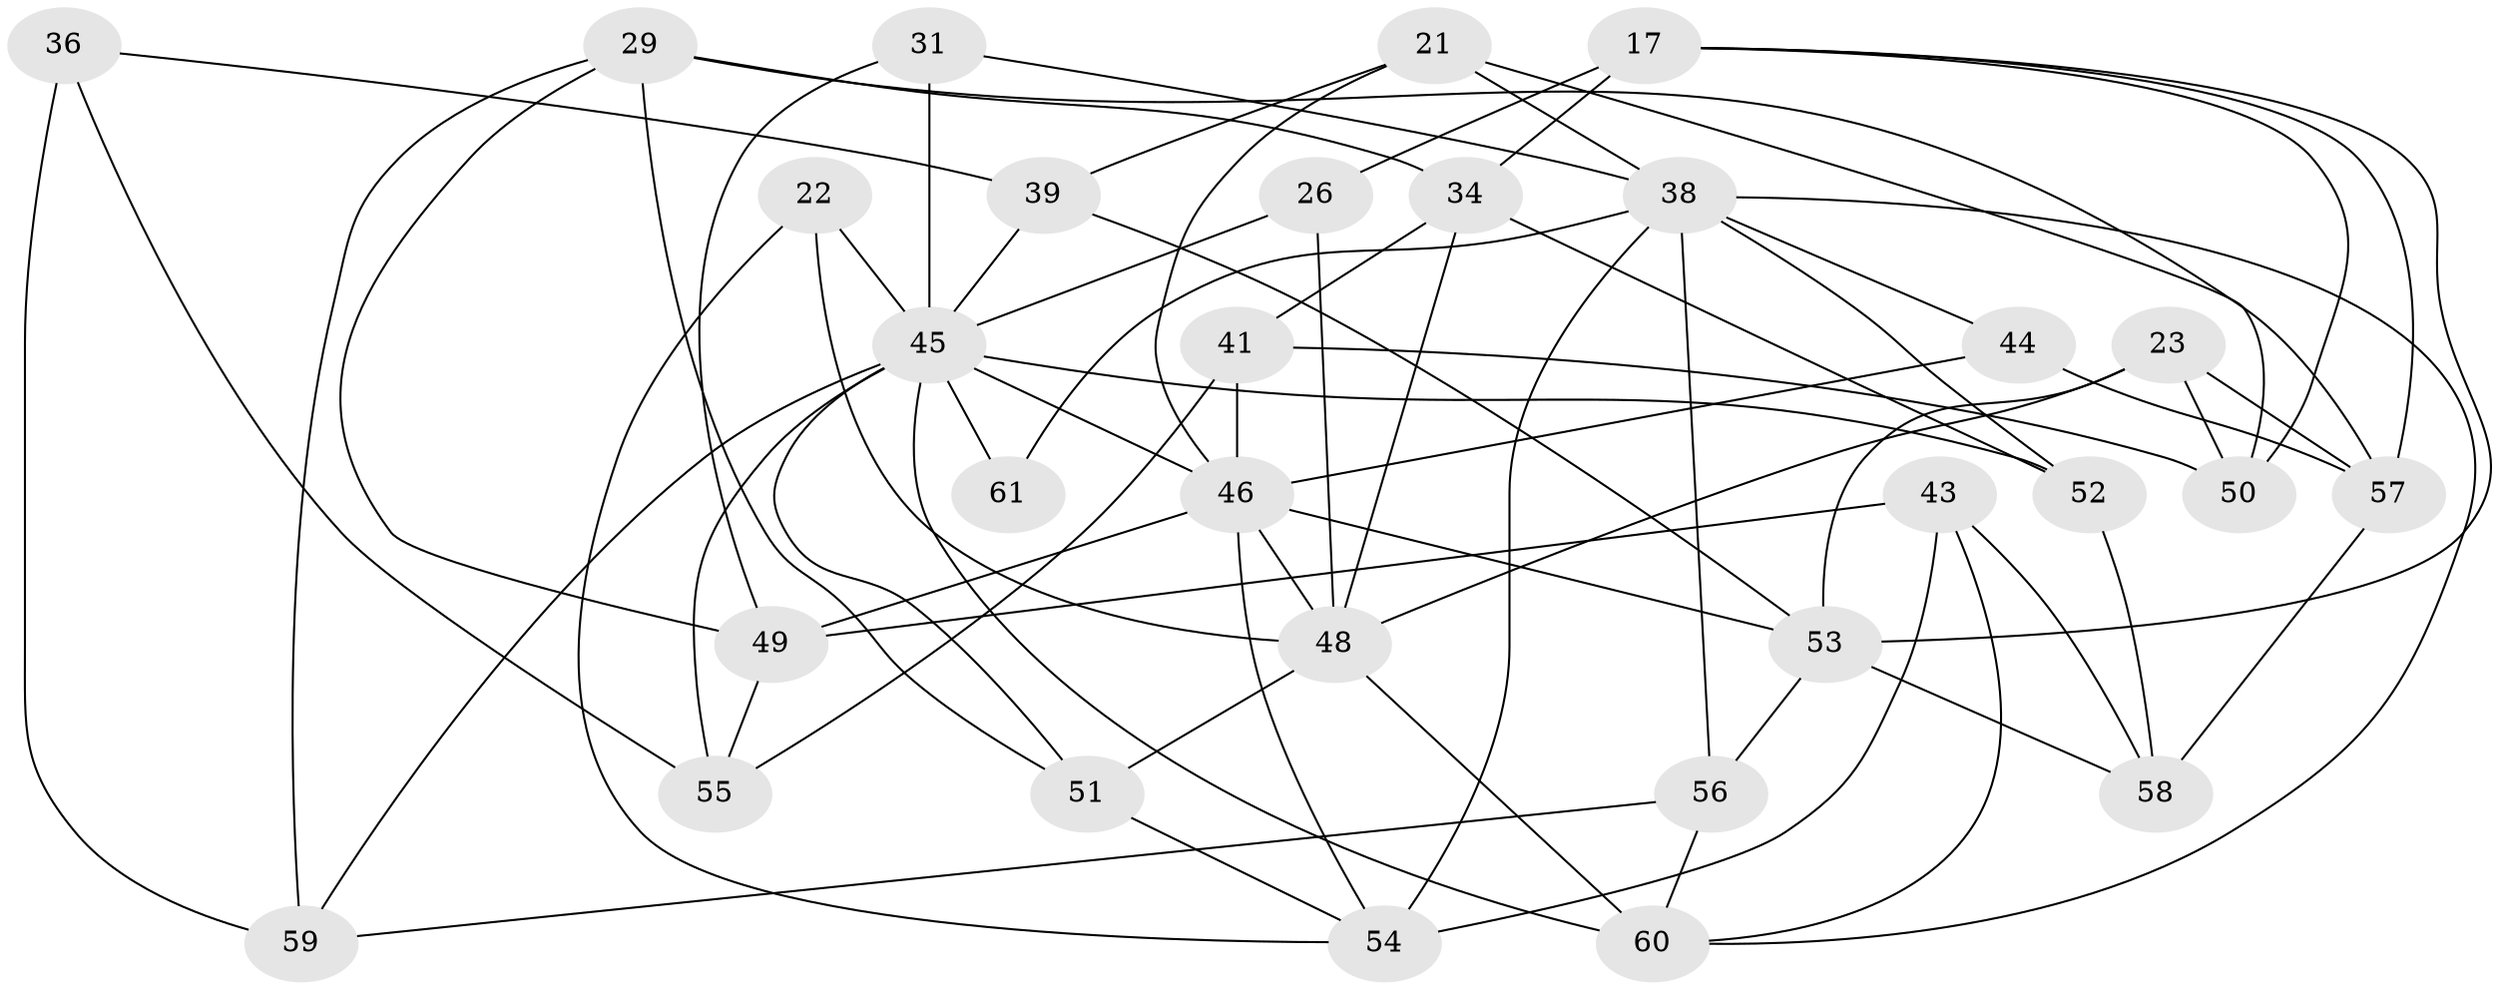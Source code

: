 // original degree distribution, {4: 1.0}
// Generated by graph-tools (version 1.1) at 2025/56/03/09/25 04:56:41]
// undirected, 30 vertices, 70 edges
graph export_dot {
graph [start="1"]
  node [color=gray90,style=filled];
  17 [super="+2"];
  21;
  22;
  23;
  26;
  29 [super="+11"];
  31;
  34 [super="+30"];
  36;
  38 [super="+24+20"];
  39;
  41;
  43 [super="+33"];
  44;
  45 [super="+32+37+27"];
  46 [super="+16+40"];
  48 [super="+14+25"];
  49 [super="+5"];
  50;
  51 [super="+47"];
  52;
  53 [super="+12"];
  54 [super="+18+19"];
  55;
  56 [super="+35"];
  57 [super="+42"];
  58;
  59 [super="+10"];
  60 [super="+28"];
  61;
  17 -- 34;
  17 -- 26 [weight=2];
  17 -- 50;
  17 -- 57;
  17 -- 53;
  21 -- 39;
  21 -- 50;
  21 -- 38;
  21 -- 46;
  22 -- 54;
  22 -- 45 [weight=2];
  22 -- 48;
  23 -- 50;
  23 -- 57;
  23 -- 53;
  23 -- 48;
  26 -- 48;
  26 -- 45;
  29 -- 59;
  29 -- 34 [weight=2];
  29 -- 57;
  29 -- 49;
  29 -- 51;
  31 -- 45 [weight=2];
  31 -- 49;
  31 -- 38;
  34 -- 41;
  34 -- 52;
  34 -- 48;
  36 -- 59 [weight=2];
  36 -- 55;
  36 -- 39;
  38 -- 52;
  38 -- 44;
  38 -- 54 [weight=2];
  38 -- 56 [weight=2];
  38 -- 60;
  38 -- 61;
  39 -- 53;
  39 -- 45;
  41 -- 55;
  41 -- 50;
  41 -- 46;
  43 -- 49 [weight=2];
  43 -- 58;
  43 -- 60;
  43 -- 54 [weight=2];
  44 -- 57 [weight=2];
  44 -- 46;
  45 -- 61 [weight=3];
  45 -- 55;
  45 -- 59 [weight=2];
  45 -- 51;
  45 -- 60 [weight=2];
  45 -- 46 [weight=4];
  45 -- 52;
  46 -- 53 [weight=2];
  46 -- 49;
  46 -- 48;
  46 -- 54;
  48 -- 60;
  48 -- 51 [weight=2];
  49 -- 55;
  51 -- 54 [weight=2];
  52 -- 58;
  53 -- 58;
  53 -- 56 [weight=2];
  56 -- 59;
  56 -- 60;
  57 -- 58;
}
